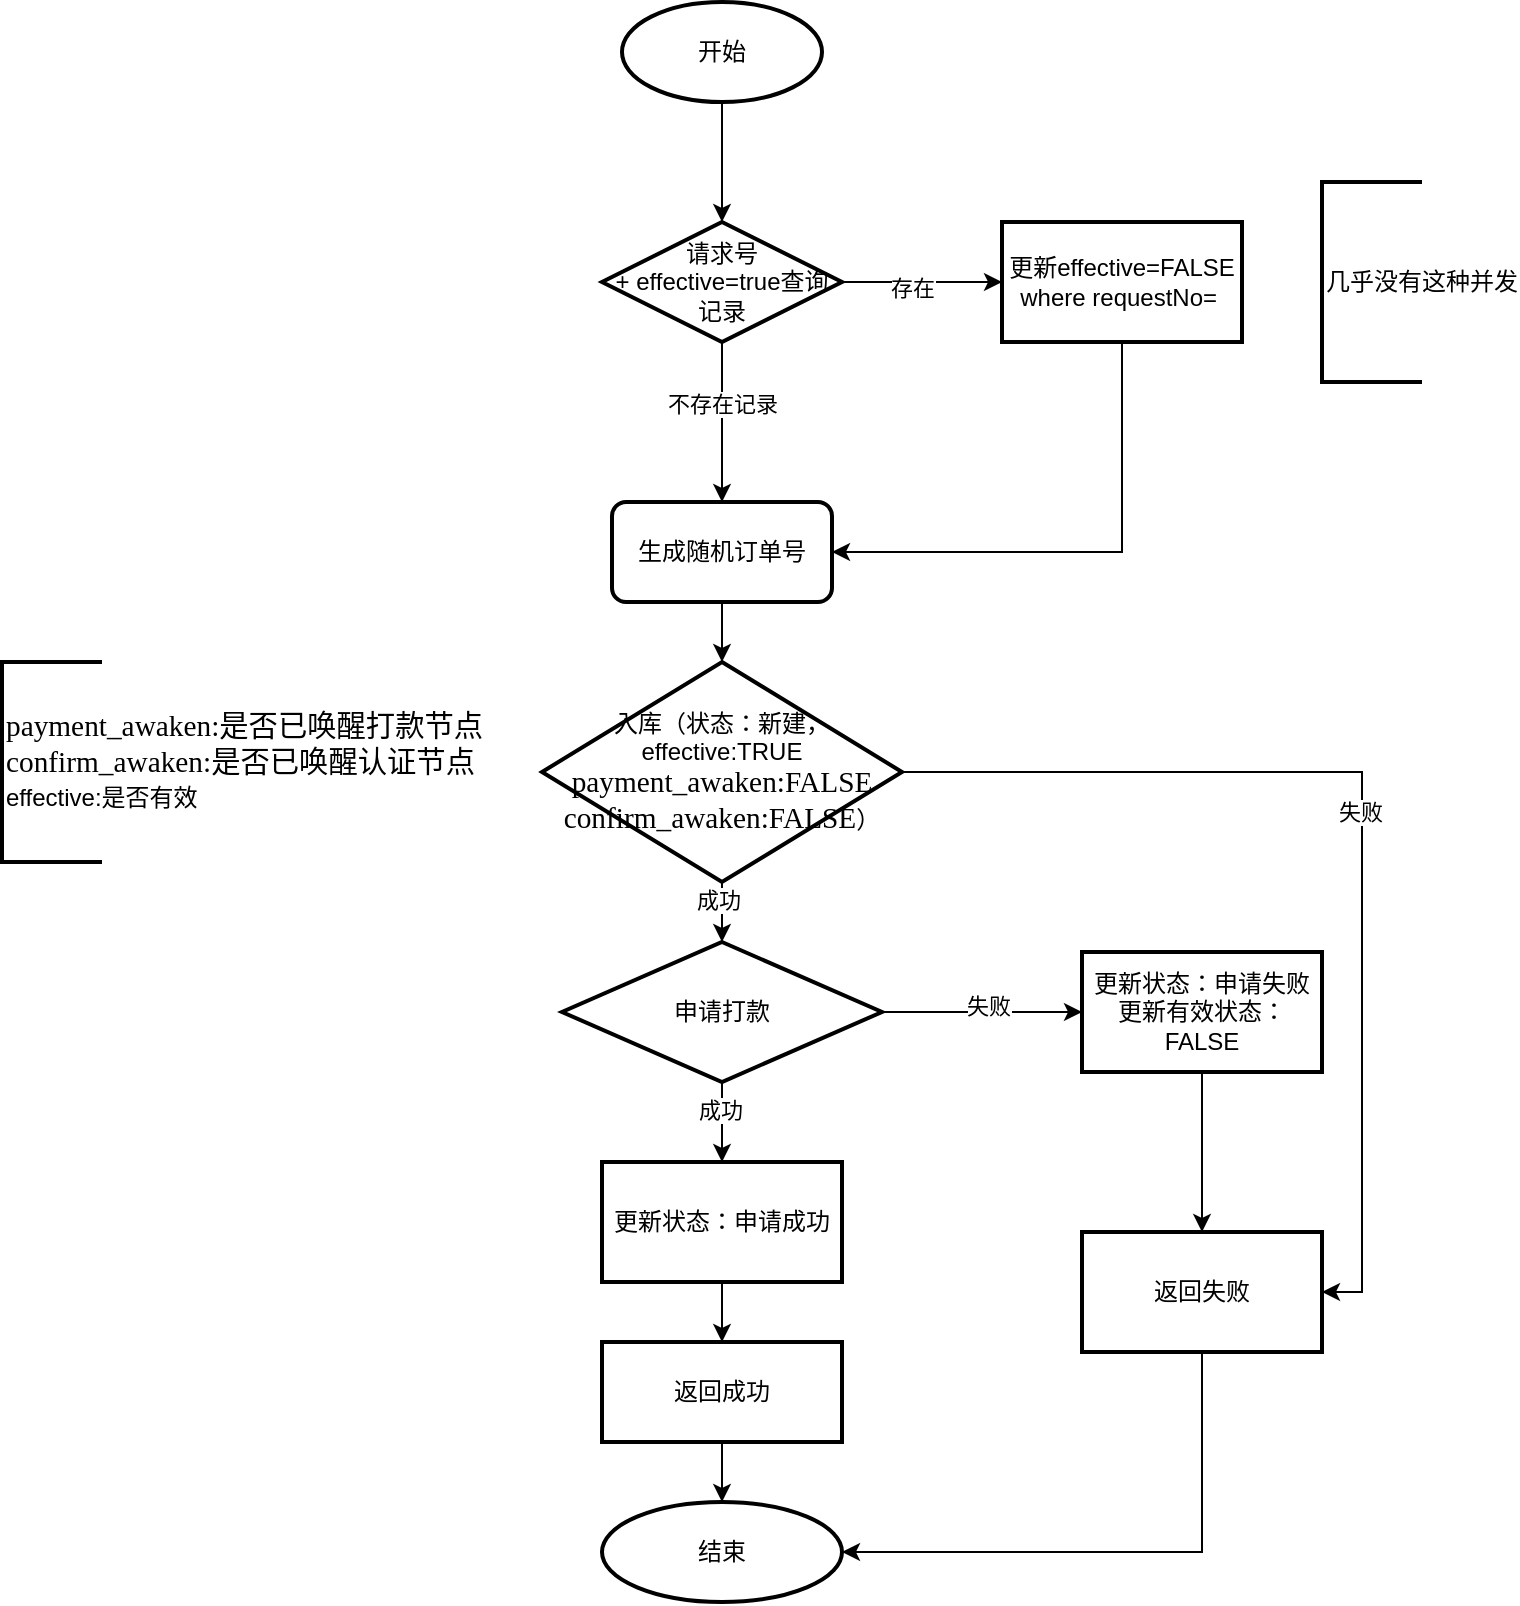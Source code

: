 <mxfile version="13.6.6" type="github" pages="5">
  <diagram id="KDY4kzIHtJrH7b0ejOO0" name="申请打款">
    <mxGraphModel dx="1729" dy="1636" grid="1" gridSize="10" guides="1" tooltips="1" connect="1" arrows="1" fold="1" page="1" pageScale="1" pageWidth="827" pageHeight="1169" math="0" shadow="0">
      <root>
        <mxCell id="0" />
        <mxCell id="1" parent="0" />
        <mxCell id="D6mROqvqhi3UpX3t7ngW-4" value="" style="edgeStyle=orthogonalEdgeStyle;rounded=0;orthogonalLoop=1;jettySize=auto;html=1;entryX=0.5;entryY=0;entryDx=0;entryDy=0;entryPerimeter=0;" edge="1" parent="1" source="JJtTJBrksW247Ro_cBG4-1" target="D6mROqvqhi3UpX3t7ngW-5">
          <mxGeometry relative="1" as="geometry">
            <mxPoint x="350" y="-90" as="targetPoint" />
          </mxGeometry>
        </mxCell>
        <mxCell id="JJtTJBrksW247Ro_cBG4-1" value="开始" style="strokeWidth=2;html=1;shape=mxgraph.flowchart.start_1;whiteSpace=wrap;" parent="1" vertex="1">
          <mxGeometry x="300" y="-170" width="100" height="50" as="geometry" />
        </mxCell>
        <mxCell id="Qgy92ZVdYqczKS_J3RGW-4" value="" style="edgeStyle=orthogonalEdgeStyle;rounded=0;orthogonalLoop=1;jettySize=auto;html=1;entryX=0.5;entryY=0;entryDx=0;entryDy=0;entryPerimeter=0;" edge="1" parent="1" source="Qgy92ZVdYqczKS_J3RGW-1" target="Qgy92ZVdYqczKS_J3RGW-5">
          <mxGeometry relative="1" as="geometry">
            <mxPoint x="350" y="200" as="targetPoint" />
          </mxGeometry>
        </mxCell>
        <mxCell id="Qgy92ZVdYqczKS_J3RGW-1" value="生成随机订单号" style="rounded=1;whiteSpace=wrap;html=1;absoluteArcSize=1;arcSize=14;strokeWidth=2;" vertex="1" parent="1">
          <mxGeometry x="295" y="80" width="110" height="50" as="geometry" />
        </mxCell>
        <mxCell id="Qgy92ZVdYqczKS_J3RGW-7" value="" style="edgeStyle=orthogonalEdgeStyle;rounded=0;orthogonalLoop=1;jettySize=auto;html=1;entryX=1;entryY=0.5;entryDx=0;entryDy=0;" edge="1" parent="1" source="Qgy92ZVdYqczKS_J3RGW-5" target="D6mROqvqhi3UpX3t7ngW-13">
          <mxGeometry relative="1" as="geometry">
            <mxPoint x="530" y="215" as="targetPoint" />
          </mxGeometry>
        </mxCell>
        <mxCell id="Qgy92ZVdYqczKS_J3RGW-8" value="失败" style="edgeLabel;html=1;align=center;verticalAlign=middle;resizable=0;points=[];" vertex="1" connectable="0" parent="Qgy92ZVdYqczKS_J3RGW-7">
          <mxGeometry x="-0.022" y="-1" relative="1" as="geometry">
            <mxPoint as="offset" />
          </mxGeometry>
        </mxCell>
        <mxCell id="Qgy92ZVdYqczKS_J3RGW-10" value="" style="edgeStyle=orthogonalEdgeStyle;rounded=0;orthogonalLoop=1;jettySize=auto;html=1;entryX=0.5;entryY=0;entryDx=0;entryDy=0;entryPerimeter=0;" edge="1" parent="1" source="Qgy92ZVdYqczKS_J3RGW-5" target="Qgy92ZVdYqczKS_J3RGW-12">
          <mxGeometry relative="1" as="geometry">
            <mxPoint x="350" y="300" as="targetPoint" />
          </mxGeometry>
        </mxCell>
        <mxCell id="Qgy92ZVdYqczKS_J3RGW-11" value="成功" style="edgeLabel;html=1;align=center;verticalAlign=middle;resizable=0;points=[];" vertex="1" connectable="0" parent="Qgy92ZVdYqczKS_J3RGW-10">
          <mxGeometry x="0.2" y="2" relative="1" as="geometry">
            <mxPoint x="-4" y="-1" as="offset" />
          </mxGeometry>
        </mxCell>
        <mxCell id="Qgy92ZVdYqczKS_J3RGW-5" value="&lt;span&gt;入库（状态：新建，effective:TRUE&lt;br&gt;&lt;/span&gt;&lt;span style=&quot;text-align: justify ; font-family: &amp;#34;songti sc regular&amp;#34; ; font-size: 11pt&quot;&gt;p&lt;/span&gt;&lt;span style=&quot;text-align: justify ; font-family: &amp;#34;songti sc regular&amp;#34; ; font-size: 11pt&quot;&gt;ayment&lt;/span&gt;&lt;span style=&quot;text-align: justify ; font-family: &amp;#34;songti sc regular&amp;#34; ; font-size: 11pt&quot;&gt;_&lt;/span&gt;&lt;span style=&quot;text-align: justify ; font-family: &amp;#34;songti sc regular&amp;#34; ; font-size: 11pt&quot;&gt;a&lt;/span&gt;&lt;span style=&quot;text-align: justify ; font-family: &amp;#34;songti sc regular&amp;#34; ; font-size: 11pt&quot;&gt;waken:FALSE&lt;br&gt;&lt;/span&gt;&lt;span style=&quot;text-align: justify ; font-family: &amp;#34;songti sc regular&amp;#34; ; font-size: 11pt&quot;&gt;confirm&lt;/span&gt;&lt;span style=&quot;text-align: justify ; font-family: &amp;#34;songti sc regular&amp;#34; ; font-size: 11pt&quot;&gt;_a&lt;/span&gt;&lt;span style=&quot;text-align: justify ; font-family: &amp;#34;songti sc regular&amp;#34; ; font-size: 11pt&quot;&gt;waken:FALSE&lt;/span&gt;&lt;span&gt;）&lt;/span&gt;" style="strokeWidth=2;html=1;shape=mxgraph.flowchart.decision;whiteSpace=wrap;" vertex="1" parent="1">
          <mxGeometry x="260" y="160" width="180" height="110" as="geometry" />
        </mxCell>
        <mxCell id="Qgy92ZVdYqczKS_J3RGW-14" value="" style="edgeStyle=orthogonalEdgeStyle;rounded=0;orthogonalLoop=1;jettySize=auto;html=1;" edge="1" parent="1" source="Qgy92ZVdYqczKS_J3RGW-12" target="Qgy92ZVdYqczKS_J3RGW-13">
          <mxGeometry relative="1" as="geometry" />
        </mxCell>
        <mxCell id="Qgy92ZVdYqczKS_J3RGW-15" value="成功" style="edgeLabel;html=1;align=center;verticalAlign=middle;resizable=0;points=[];" vertex="1" connectable="0" parent="Qgy92ZVdYqczKS_J3RGW-14">
          <mxGeometry x="-0.318" y="-1" relative="1" as="geometry">
            <mxPoint as="offset" />
          </mxGeometry>
        </mxCell>
        <mxCell id="Qgy92ZVdYqczKS_J3RGW-17" value="" style="edgeStyle=orthogonalEdgeStyle;rounded=0;orthogonalLoop=1;jettySize=auto;html=1;" edge="1" parent="1" source="Qgy92ZVdYqczKS_J3RGW-12" target="Qgy92ZVdYqczKS_J3RGW-16">
          <mxGeometry relative="1" as="geometry" />
        </mxCell>
        <mxCell id="Qgy92ZVdYqczKS_J3RGW-18" value="失败" style="edgeLabel;html=1;align=center;verticalAlign=middle;resizable=0;points=[];" vertex="1" connectable="0" parent="Qgy92ZVdYqczKS_J3RGW-17">
          <mxGeometry x="0.06" y="3" relative="1" as="geometry">
            <mxPoint as="offset" />
          </mxGeometry>
        </mxCell>
        <mxCell id="Qgy92ZVdYqczKS_J3RGW-12" value="&lt;span&gt;申请打款&lt;/span&gt;" style="strokeWidth=2;html=1;shape=mxgraph.flowchart.decision;whiteSpace=wrap;" vertex="1" parent="1">
          <mxGeometry x="270" y="300" width="160" height="70" as="geometry" />
        </mxCell>
        <mxCell id="Qgy92ZVdYqczKS_J3RGW-20" value="" style="edgeStyle=orthogonalEdgeStyle;rounded=0;orthogonalLoop=1;jettySize=auto;html=1;" edge="1" parent="1" source="Qgy92ZVdYqczKS_J3RGW-13" target="Qgy92ZVdYqczKS_J3RGW-19">
          <mxGeometry relative="1" as="geometry" />
        </mxCell>
        <mxCell id="Qgy92ZVdYqczKS_J3RGW-13" value="更新状态：申请成功" style="whiteSpace=wrap;html=1;strokeWidth=2;" vertex="1" parent="1">
          <mxGeometry x="290" y="410" width="120" height="60" as="geometry" />
        </mxCell>
        <mxCell id="D6mROqvqhi3UpX3t7ngW-14" value="" style="edgeStyle=orthogonalEdgeStyle;rounded=0;orthogonalLoop=1;jettySize=auto;html=1;" edge="1" parent="1" source="Qgy92ZVdYqczKS_J3RGW-16" target="D6mROqvqhi3UpX3t7ngW-13">
          <mxGeometry relative="1" as="geometry" />
        </mxCell>
        <mxCell id="Qgy92ZVdYqczKS_J3RGW-16" value="更新状态：申请失败&lt;br&gt;更新有效状态：FALSE" style="whiteSpace=wrap;html=1;strokeWidth=2;" vertex="1" parent="1">
          <mxGeometry x="530" y="305" width="120" height="60" as="geometry" />
        </mxCell>
        <mxCell id="Qgy92ZVdYqczKS_J3RGW-22" value="" style="edgeStyle=orthogonalEdgeStyle;rounded=0;orthogonalLoop=1;jettySize=auto;html=1;" edge="1" parent="1" source="Qgy92ZVdYqczKS_J3RGW-19" target="Qgy92ZVdYqczKS_J3RGW-21">
          <mxGeometry relative="1" as="geometry" />
        </mxCell>
        <mxCell id="Qgy92ZVdYqczKS_J3RGW-19" value="返回成功" style="whiteSpace=wrap;html=1;strokeWidth=2;" vertex="1" parent="1">
          <mxGeometry x="290" y="500" width="120" height="50" as="geometry" />
        </mxCell>
        <mxCell id="Qgy92ZVdYqczKS_J3RGW-21" value="结束" style="ellipse;whiteSpace=wrap;html=1;strokeWidth=2;" vertex="1" parent="1">
          <mxGeometry x="290" y="580" width="120" height="50" as="geometry" />
        </mxCell>
        <mxCell id="D6mROqvqhi3UpX3t7ngW-1" value="&lt;p class=&quot;MsoNormal&quot; style=&quot;margin: 0pt 0pt 0.0pt ; text-align: justify ; font-family: &amp;#34;times new roman&amp;#34; ; font-size: 10.5pt&quot;&gt;&lt;span style=&quot;font-family: &amp;#34;songti sc regular&amp;#34; ; font-size: 11pt&quot;&gt;p&lt;/span&gt;&lt;span style=&quot;font-family: &amp;#34;songti sc regular&amp;#34; ; font-size: 11pt&quot;&gt;ayment&lt;/span&gt;&lt;span style=&quot;font-family: &amp;#34;songti sc regular&amp;#34; ; font-size: 11pt&quot;&gt;_&lt;/span&gt;&lt;span style=&quot;font-family: &amp;#34;songti sc regular&amp;#34; ; font-size: 11pt&quot;&gt;a&lt;/span&gt;&lt;span style=&quot;font-family: &amp;#34;songti sc regular&amp;#34; ; font-size: 11pt&quot;&gt;waken&lt;/span&gt;&lt;span style=&quot;font-family: &amp;#34;songti sc regular&amp;#34; ; font-size: 11pt&quot;&gt;:是否已唤醒打款节点&lt;/span&gt;&lt;/p&gt;&lt;p class=&quot;MsoNormal&quot; style=&quot;margin: 0pt 0pt 0.0pt ; text-align: justify ; font-family: &amp;#34;times new roman&amp;#34; ; font-size: 10.5pt&quot;&gt;&lt;span style=&quot;font-family: &amp;#34;songti sc regular&amp;#34; ; font-size: 11pt&quot;&gt;confirm&lt;/span&gt;&lt;span style=&quot;font-family: &amp;#34;songti sc regular&amp;#34; ; font-size: 11pt&quot;&gt;_a&lt;/span&gt;&lt;span style=&quot;font-family: &amp;#34;songti sc regular&amp;#34; ; font-size: 11pt&quot;&gt;waken:是否已唤醒认证节点&lt;/span&gt;&lt;/p&gt;&lt;p class=&quot;MsoNormal&quot; style=&quot;margin: 0pt 0pt 0.0pt ; text-align: justify ; font-family: &amp;#34;times new roman&amp;#34; ; font-size: 10.5pt&quot;&gt;&lt;span style=&quot;font-family: &amp;#34;helvetica&amp;#34; ; font-size: 12px ; text-align: center&quot;&gt;effective:是否有效&lt;/span&gt;&lt;span style=&quot;font-family: &amp;#34;songti sc regular&amp;#34; ; font-size: 11pt&quot;&gt;&lt;br&gt;&lt;/span&gt;&lt;/p&gt;" style="strokeWidth=2;html=1;shape=mxgraph.flowchart.annotation_1;align=left;pointerEvents=1;" vertex="1" parent="1">
          <mxGeometry x="-10" y="160" width="50" height="100" as="geometry" />
        </mxCell>
        <mxCell id="D6mROqvqhi3UpX3t7ngW-7" value="" style="edgeStyle=orthogonalEdgeStyle;rounded=0;orthogonalLoop=1;jettySize=auto;html=1;" edge="1" parent="1" source="D6mROqvqhi3UpX3t7ngW-5" target="D6mROqvqhi3UpX3t7ngW-6">
          <mxGeometry relative="1" as="geometry" />
        </mxCell>
        <mxCell id="D6mROqvqhi3UpX3t7ngW-8" value="存在" style="edgeLabel;html=1;align=center;verticalAlign=middle;resizable=0;points=[];" vertex="1" connectable="0" parent="D6mROqvqhi3UpX3t7ngW-7">
          <mxGeometry x="-0.125" y="-3" relative="1" as="geometry">
            <mxPoint as="offset" />
          </mxGeometry>
        </mxCell>
        <mxCell id="D6mROqvqhi3UpX3t7ngW-9" style="edgeStyle=orthogonalEdgeStyle;rounded=0;orthogonalLoop=1;jettySize=auto;html=1;exitX=0.5;exitY=1;exitDx=0;exitDy=0;exitPerimeter=0;entryX=0.5;entryY=0;entryDx=0;entryDy=0;" edge="1" parent="1" source="D6mROqvqhi3UpX3t7ngW-5" target="Qgy92ZVdYqczKS_J3RGW-1">
          <mxGeometry relative="1" as="geometry" />
        </mxCell>
        <mxCell id="D6mROqvqhi3UpX3t7ngW-11" value="不存在记录" style="edgeLabel;html=1;align=center;verticalAlign=middle;resizable=0;points=[];" vertex="1" connectable="0" parent="D6mROqvqhi3UpX3t7ngW-9">
          <mxGeometry x="-0.225" relative="1" as="geometry">
            <mxPoint as="offset" />
          </mxGeometry>
        </mxCell>
        <mxCell id="D6mROqvqhi3UpX3t7ngW-5" value="&lt;span&gt;请求号+&lt;/span&gt;&lt;span style=&quot;font-family: &amp;#34;helvetica&amp;#34;&quot;&gt;&amp;nbsp;effective=true查询记录&lt;/span&gt;" style="strokeWidth=2;html=1;shape=mxgraph.flowchart.decision;whiteSpace=wrap;" vertex="1" parent="1">
          <mxGeometry x="290" y="-60" width="120" height="60" as="geometry" />
        </mxCell>
        <mxCell id="D6mROqvqhi3UpX3t7ngW-10" style="edgeStyle=orthogonalEdgeStyle;rounded=0;orthogonalLoop=1;jettySize=auto;html=1;exitX=0.5;exitY=1;exitDx=0;exitDy=0;entryX=1;entryY=0.5;entryDx=0;entryDy=0;" edge="1" parent="1" source="D6mROqvqhi3UpX3t7ngW-6" target="Qgy92ZVdYqczKS_J3RGW-1">
          <mxGeometry relative="1" as="geometry" />
        </mxCell>
        <mxCell id="D6mROqvqhi3UpX3t7ngW-6" value="更新effective=FALSE where requestNo=&amp;nbsp;" style="whiteSpace=wrap;html=1;strokeWidth=2;" vertex="1" parent="1">
          <mxGeometry x="490" y="-60" width="120" height="60" as="geometry" />
        </mxCell>
        <mxCell id="D6mROqvqhi3UpX3t7ngW-12" value="几乎没有这种并发" style="strokeWidth=2;html=1;shape=mxgraph.flowchart.annotation_1;align=left;pointerEvents=1;" vertex="1" parent="1">
          <mxGeometry x="650" y="-80" width="50" height="100" as="geometry" />
        </mxCell>
        <mxCell id="D6mROqvqhi3UpX3t7ngW-15" style="edgeStyle=orthogonalEdgeStyle;rounded=0;orthogonalLoop=1;jettySize=auto;html=1;exitX=0.5;exitY=1;exitDx=0;exitDy=0;entryX=1;entryY=0.5;entryDx=0;entryDy=0;" edge="1" parent="1" source="D6mROqvqhi3UpX3t7ngW-13" target="Qgy92ZVdYqczKS_J3RGW-21">
          <mxGeometry relative="1" as="geometry" />
        </mxCell>
        <mxCell id="D6mROqvqhi3UpX3t7ngW-13" value="返回失败" style="whiteSpace=wrap;html=1;strokeWidth=2;" vertex="1" parent="1">
          <mxGeometry x="530" y="445" width="120" height="60" as="geometry" />
        </mxCell>
      </root>
    </mxGraphModel>
  </diagram>
  <diagram id="jg8EouNG8F3mOdVOiXom" name="接受打款通知">
    <mxGraphModel dx="902" dy="467" grid="1" gridSize="10" guides="1" tooltips="1" connect="1" arrows="1" fold="1" page="1" pageScale="1" pageWidth="827" pageHeight="1169" math="0" shadow="0">
      <root>
        <mxCell id="obKQaAUP0Lh4u4tNg_yj-0" />
        <mxCell id="obKQaAUP0Lh4u4tNg_yj-1" parent="obKQaAUP0Lh4u4tNg_yj-0" />
        <mxCell id="obKQaAUP0Lh4u4tNg_yj-7" value="" style="edgeStyle=orthogonalEdgeStyle;rounded=0;orthogonalLoop=1;jettySize=auto;html=1;" edge="1" parent="obKQaAUP0Lh4u4tNg_yj-1" source="obKQaAUP0Lh4u4tNg_yj-2" target="obKQaAUP0Lh4u4tNg_yj-6">
          <mxGeometry relative="1" as="geometry" />
        </mxCell>
        <mxCell id="obKQaAUP0Lh4u4tNg_yj-2" value="开始" style="strokeWidth=2;html=1;shape=mxgraph.flowchart.start_1;whiteSpace=wrap;" vertex="1" parent="obKQaAUP0Lh4u4tNg_yj-1">
          <mxGeometry x="250" y="40" width="100" height="60" as="geometry" />
        </mxCell>
        <mxCell id="obKQaAUP0Lh4u4tNg_yj-9" value="" style="edgeStyle=orthogonalEdgeStyle;rounded=0;orthogonalLoop=1;jettySize=auto;html=1;" edge="1" parent="obKQaAUP0Lh4u4tNg_yj-1" source="obKQaAUP0Lh4u4tNg_yj-6" target="obKQaAUP0Lh4u4tNg_yj-8">
          <mxGeometry relative="1" as="geometry" />
        </mxCell>
        <mxCell id="obKQaAUP0Lh4u4tNg_yj-6" value="&lt;span&gt;根据订单号查出唯一认证记录&lt;/span&gt;" style="whiteSpace=wrap;html=1;strokeWidth=2;" vertex="1" parent="obKQaAUP0Lh4u4tNg_yj-1">
          <mxGeometry x="240" y="130" width="120" height="60" as="geometry" />
        </mxCell>
        <mxCell id="obKQaAUP0Lh4u4tNg_yj-24" value="" style="edgeStyle=orthogonalEdgeStyle;rounded=0;orthogonalLoop=1;jettySize=auto;html=1;entryX=0.5;entryY=0;entryDx=0;entryDy=0;entryPerimeter=0;" edge="1" parent="obKQaAUP0Lh4u4tNg_yj-1" source="obKQaAUP0Lh4u4tNg_yj-8" target="obKQaAUP0Lh4u4tNg_yj-25">
          <mxGeometry relative="1" as="geometry">
            <mxPoint x="300" y="310" as="targetPoint" />
          </mxGeometry>
        </mxCell>
        <mxCell id="obKQaAUP0Lh4u4tNg_yj-32" value="是" style="edgeLabel;html=1;align=center;verticalAlign=middle;resizable=0;points=[];" vertex="1" connectable="0" parent="obKQaAUP0Lh4u4tNg_yj-24">
          <mxGeometry x="-0.16" y="-2" relative="1" as="geometry">
            <mxPoint as="offset" />
          </mxGeometry>
        </mxCell>
        <mxCell id="obKQaAUP0Lh4u4tNg_yj-44" style="edgeStyle=orthogonalEdgeStyle;rounded=0;orthogonalLoop=1;jettySize=auto;html=1;exitX=0;exitY=0.5;exitDx=0;exitDy=0;entryX=0;entryY=0.5;entryDx=0;entryDy=0;" edge="1" parent="obKQaAUP0Lh4u4tNg_yj-1" source="obKQaAUP0Lh4u4tNg_yj-8" target="obKQaAUP0Lh4u4tNg_yj-40">
          <mxGeometry relative="1" as="geometry">
            <Array as="points">
              <mxPoint x="150" y="245" />
              <mxPoint x="150" y="715" />
            </Array>
          </mxGeometry>
        </mxCell>
        <mxCell id="obKQaAUP0Lh4u4tNg_yj-45" value="否" style="edgeLabel;html=1;align=center;verticalAlign=middle;resizable=0;points=[];" vertex="1" connectable="0" parent="obKQaAUP0Lh4u4tNg_yj-44">
          <mxGeometry x="-0.274" y="-1" relative="1" as="geometry">
            <mxPoint as="offset" />
          </mxGeometry>
        </mxCell>
        <mxCell id="obKQaAUP0Lh4u4tNg_yj-8" value="判断记录状态是否为申请成功" style="rhombus;whiteSpace=wrap;html=1;strokeWidth=2;" vertex="1" parent="obKQaAUP0Lh4u4tNg_yj-1">
          <mxGeometry x="240" y="210" width="120" height="70" as="geometry" />
        </mxCell>
        <mxCell id="obKQaAUP0Lh4u4tNg_yj-16" value="" style="edgeStyle=orthogonalEdgeStyle;rounded=0;orthogonalLoop=1;jettySize=auto;html=1;" edge="1" parent="obKQaAUP0Lh4u4tNg_yj-1" source="obKQaAUP0Lh4u4tNg_yj-13" target="obKQaAUP0Lh4u4tNg_yj-15">
          <mxGeometry relative="1" as="geometry" />
        </mxCell>
        <mxCell id="obKQaAUP0Lh4u4tNg_yj-21" value="是" style="edgeLabel;html=1;align=center;verticalAlign=middle;resizable=0;points=[];" vertex="1" connectable="0" parent="obKQaAUP0Lh4u4tNg_yj-16">
          <mxGeometry x="-0.24" y="-2" relative="1" as="geometry">
            <mxPoint as="offset" />
          </mxGeometry>
        </mxCell>
        <mxCell id="obKQaAUP0Lh4u4tNg_yj-18" value="" style="edgeStyle=orthogonalEdgeStyle;rounded=0;orthogonalLoop=1;jettySize=auto;html=1;entryX=1;entryY=0.5;entryDx=0;entryDy=0;" edge="1" parent="obKQaAUP0Lh4u4tNg_yj-1" source="obKQaAUP0Lh4u4tNg_yj-13" target="obKQaAUP0Lh4u4tNg_yj-40">
          <mxGeometry relative="1" as="geometry">
            <mxPoint x="440" y="490" as="targetPoint" />
            <Array as="points">
              <mxPoint x="420" y="490" />
              <mxPoint x="420" y="715" />
            </Array>
          </mxGeometry>
        </mxCell>
        <mxCell id="obKQaAUP0Lh4u4tNg_yj-19" value="否" style="edgeLabel;html=1;align=center;verticalAlign=middle;resizable=0;points=[];" vertex="1" connectable="0" parent="obKQaAUP0Lh4u4tNg_yj-18">
          <mxGeometry x="-0.227" y="3" relative="1" as="geometry">
            <mxPoint as="offset" />
          </mxGeometry>
        </mxCell>
        <mxCell id="obKQaAUP0Lh4u4tNg_yj-13" value="&lt;span&gt;更新状态=打款成功&lt;br&gt;更新“&lt;/span&gt;&lt;span style=&quot;text-align: justify ; font-family: &amp;#34;songti sc regular&amp;#34; ; font-size: 11pt&quot;&gt;p&lt;/span&gt;&lt;span style=&quot;text-align: justify ; font-family: &amp;#34;songti sc regular&amp;#34; ; font-size: 11pt&quot;&gt;ayment&lt;/span&gt;&lt;span style=&quot;text-align: justify ; font-family: &amp;#34;songti sc regular&amp;#34; ; font-size: 11pt&quot;&gt;_&lt;/span&gt;&lt;span style=&quot;text-align: justify ; font-family: &amp;#34;songti sc regular&amp;#34; ; font-size: 11pt&quot;&gt;a&lt;/span&gt;&lt;span style=&quot;text-align: justify ; font-family: &amp;#34;songti sc regular&amp;#34; ; font-size: 11pt&quot;&gt;waken&lt;/span&gt;&lt;span&gt;=TRUE where&amp;nbsp;&lt;/span&gt;&lt;span style=&quot;text-align: justify ; font-family: &amp;#34;songti sc regular&amp;#34; ; font-size: 11pt&quot;&gt;p&lt;/span&gt;&lt;span style=&quot;text-align: justify ; font-family: &amp;#34;songti sc regular&amp;#34; ; font-size: 11pt&quot;&gt;ayment&lt;/span&gt;&lt;span style=&quot;text-align: justify ; font-family: &amp;#34;songti sc regular&amp;#34; ; font-size: 11pt&quot;&gt;_&lt;/span&gt;&lt;span style=&quot;text-align: justify ; font-family: &amp;#34;songti sc regular&amp;#34; ; font-size: 11pt&quot;&gt;a&lt;/span&gt;&lt;span style=&quot;text-align: justify ; font-family: &amp;#34;songti sc regular&amp;#34; ; font-size: 11pt&quot;&gt;waken&lt;/span&gt;&lt;span style=&quot;text-align: justify ; font-family: &amp;#34;songti sc regular&amp;#34; ; font-size: 11pt&quot;&gt;=FALSE&lt;/span&gt;&lt;span&gt;&quot; 返回更新记录是否为1&lt;/span&gt;" style="strokeWidth=2;html=1;shape=mxgraph.flowchart.decision;whiteSpace=wrap;" vertex="1" parent="obKQaAUP0Lh4u4tNg_yj-1">
          <mxGeometry x="207.5" y="440" width="185" height="100" as="geometry" />
        </mxCell>
        <mxCell id="obKQaAUP0Lh4u4tNg_yj-14" value="&lt;p class=&quot;MsoNormal&quot; style=&quot;margin: 0pt 0pt 0.0pt ; text-align: justify ; font-family: &amp;#34;times new roman&amp;#34; ; font-size: 10.5pt&quot;&gt;&lt;span style=&quot;font-family: &amp;#34;songti sc regular&amp;#34; ; font-size: 11pt&quot;&gt;p&lt;/span&gt;&lt;span style=&quot;font-family: &amp;#34;songti sc regular&amp;#34; ; font-size: 11pt&quot;&gt;ayment&lt;/span&gt;&lt;span style=&quot;font-family: &amp;#34;songti sc regular&amp;#34; ; font-size: 11pt&quot;&gt;_&lt;/span&gt;&lt;span style=&quot;font-family: &amp;#34;songti sc regular&amp;#34; ; font-size: 11pt&quot;&gt;a&lt;/span&gt;&lt;span style=&quot;font-family: &amp;#34;songti sc regular&amp;#34; ; font-size: 11pt&quot;&gt;waken&lt;/span&gt;&lt;span style=&quot;font-family: &amp;#34;songti sc regular&amp;#34; ; font-size: 11pt&quot;&gt;:是否已唤醒工单&lt;/span&gt;&lt;/p&gt;&lt;p class=&quot;MsoNormal&quot; style=&quot;margin: 0pt 0pt 0.0pt ; text-align: justify ; font-family: &amp;#34;times new roman&amp;#34; ; font-size: 10.5pt&quot;&gt;&lt;span style=&quot;font-family: &amp;#34;helvetica&amp;#34; ; font-size: 12px ; text-align: center&quot;&gt;effective:是否有效&lt;/span&gt;&lt;span style=&quot;font-family: &amp;#34;songti sc regular&amp;#34; ; font-size: 11pt&quot;&gt;&lt;br&gt;&lt;/span&gt;&lt;/p&gt;" style="strokeWidth=2;html=1;shape=mxgraph.flowchart.annotation_1;align=left;pointerEvents=1;" vertex="1" parent="obKQaAUP0Lh4u4tNg_yj-1">
          <mxGeometry x="700" y="310" width="50" height="100" as="geometry" />
        </mxCell>
        <mxCell id="obKQaAUP0Lh4u4tNg_yj-41" value="" style="edgeStyle=orthogonalEdgeStyle;rounded=0;orthogonalLoop=1;jettySize=auto;html=1;" edge="1" parent="obKQaAUP0Lh4u4tNg_yj-1" source="obKQaAUP0Lh4u4tNg_yj-15" target="obKQaAUP0Lh4u4tNg_yj-40">
          <mxGeometry relative="1" as="geometry" />
        </mxCell>
        <mxCell id="obKQaAUP0Lh4u4tNg_yj-15" value="唤醒工单" style="whiteSpace=wrap;html=1;strokeWidth=2;" vertex="1" parent="obKQaAUP0Lh4u4tNg_yj-1">
          <mxGeometry x="230" y="580" width="140" height="60" as="geometry" />
        </mxCell>
        <mxCell id="obKQaAUP0Lh4u4tNg_yj-27" value="" style="edgeStyle=orthogonalEdgeStyle;rounded=0;orthogonalLoop=1;jettySize=auto;html=1;" edge="1" parent="obKQaAUP0Lh4u4tNg_yj-1" source="obKQaAUP0Lh4u4tNg_yj-25" target="obKQaAUP0Lh4u4tNg_yj-33">
          <mxGeometry relative="1" as="geometry">
            <mxPoint x="430" y="360" as="targetPoint" />
          </mxGeometry>
        </mxCell>
        <mxCell id="obKQaAUP0Lh4u4tNg_yj-28" value="否" style="edgeLabel;html=1;align=center;verticalAlign=middle;resizable=0;points=[];" vertex="1" connectable="0" parent="obKQaAUP0Lh4u4tNg_yj-27">
          <mxGeometry x="-0.15" y="1" relative="1" as="geometry">
            <mxPoint as="offset" />
          </mxGeometry>
        </mxCell>
        <mxCell id="obKQaAUP0Lh4u4tNg_yj-29" style="edgeStyle=orthogonalEdgeStyle;rounded=0;orthogonalLoop=1;jettySize=auto;html=1;exitX=0.5;exitY=1;exitDx=0;exitDy=0;exitPerimeter=0;" edge="1" parent="obKQaAUP0Lh4u4tNg_yj-1" source="obKQaAUP0Lh4u4tNg_yj-25" target="obKQaAUP0Lh4u4tNg_yj-13">
          <mxGeometry relative="1" as="geometry" />
        </mxCell>
        <mxCell id="obKQaAUP0Lh4u4tNg_yj-37" value="是" style="edgeLabel;html=1;align=center;verticalAlign=middle;resizable=0;points=[];" vertex="1" connectable="0" parent="obKQaAUP0Lh4u4tNg_yj-29">
          <mxGeometry x="-0.08" relative="1" as="geometry">
            <mxPoint as="offset" />
          </mxGeometry>
        </mxCell>
        <mxCell id="obKQaAUP0Lh4u4tNg_yj-25" value="通知是否打款成功" style="strokeWidth=2;html=1;shape=mxgraph.flowchart.decision;whiteSpace=wrap;" vertex="1" parent="obKQaAUP0Lh4u4tNg_yj-1">
          <mxGeometry x="240" y="330" width="120" height="60" as="geometry" />
        </mxCell>
        <mxCell id="obKQaAUP0Lh4u4tNg_yj-38" style="edgeStyle=orthogonalEdgeStyle;rounded=0;orthogonalLoop=1;jettySize=auto;html=1;exitX=0.5;exitY=1;exitDx=0;exitDy=0;exitPerimeter=0;entryX=1;entryY=0.5;entryDx=0;entryDy=0;" edge="1" parent="obKQaAUP0Lh4u4tNg_yj-1" source="obKQaAUP0Lh4u4tNg_yj-33" target="obKQaAUP0Lh4u4tNg_yj-15">
          <mxGeometry relative="1" as="geometry" />
        </mxCell>
        <mxCell id="obKQaAUP0Lh4u4tNg_yj-39" value="是" style="edgeLabel;html=1;align=center;verticalAlign=middle;resizable=0;points=[];" vertex="1" connectable="0" parent="obKQaAUP0Lh4u4tNg_yj-38">
          <mxGeometry x="-0.408" y="-1" relative="1" as="geometry">
            <mxPoint as="offset" />
          </mxGeometry>
        </mxCell>
        <mxCell id="obKQaAUP0Lh4u4tNg_yj-42" style="edgeStyle=orthogonalEdgeStyle;rounded=0;orthogonalLoop=1;jettySize=auto;html=1;exitX=1;exitY=0.5;exitDx=0;exitDy=0;exitPerimeter=0;entryX=1;entryY=0.5;entryDx=0;entryDy=0;" edge="1" parent="obKQaAUP0Lh4u4tNg_yj-1" source="obKQaAUP0Lh4u4tNg_yj-33" target="obKQaAUP0Lh4u4tNg_yj-40">
          <mxGeometry relative="1" as="geometry" />
        </mxCell>
        <mxCell id="obKQaAUP0Lh4u4tNg_yj-43" value="否" style="edgeLabel;html=1;align=center;verticalAlign=middle;resizable=0;points=[];" vertex="1" connectable="0" parent="obKQaAUP0Lh4u4tNg_yj-42">
          <mxGeometry x="-0.413" y="1" relative="1" as="geometry">
            <mxPoint as="offset" />
          </mxGeometry>
        </mxCell>
        <mxCell id="obKQaAUP0Lh4u4tNg_yj-33" value="&lt;span&gt;更新状态=打款失败&lt;br&gt;&lt;/span&gt;更新effective=FALSE&lt;span&gt;&lt;br&gt;更新“&lt;/span&gt;&lt;span style=&quot;text-align: justify ; font-family: &amp;#34;songti sc regular&amp;#34; ; font-size: 11pt&quot;&gt;p&lt;/span&gt;&lt;span style=&quot;text-align: justify ; font-family: &amp;#34;songti sc regular&amp;#34; ; font-size: 11pt&quot;&gt;ayment&lt;/span&gt;&lt;span style=&quot;text-align: justify ; font-family: &amp;#34;songti sc regular&amp;#34; ; font-size: 11pt&quot;&gt;_&lt;/span&gt;&lt;span style=&quot;text-align: justify ; font-family: &amp;#34;songti sc regular&amp;#34; ; font-size: 11pt&quot;&gt;a&lt;/span&gt;&lt;span style=&quot;text-align: justify ; font-family: &amp;#34;songti sc regular&amp;#34; ; font-size: 11pt&quot;&gt;waken&lt;/span&gt;&lt;span&gt;=TRUE where&amp;nbsp;&lt;/span&gt;&lt;span style=&quot;text-align: justify ; font-family: &amp;#34;songti sc regular&amp;#34; ; font-size: 11pt&quot;&gt;p&lt;/span&gt;&lt;span style=&quot;text-align: justify ; font-family: &amp;#34;songti sc regular&amp;#34; ; font-size: 11pt&quot;&gt;ayment&lt;/span&gt;&lt;span style=&quot;text-align: justify ; font-family: &amp;#34;songti sc regular&amp;#34; ; font-size: 11pt&quot;&gt;_&lt;/span&gt;&lt;span style=&quot;text-align: justify ; font-family: &amp;#34;songti sc regular&amp;#34; ; font-size: 11pt&quot;&gt;a&lt;/span&gt;&lt;span style=&quot;text-align: justify ; font-family: &amp;#34;songti sc regular&amp;#34; ; font-size: 11pt&quot;&gt;waken&lt;/span&gt;&lt;span style=&quot;text-align: justify ; font-family: &amp;#34;songti sc regular&amp;#34; ; font-size: 11pt&quot;&gt;=FALSE&lt;/span&gt;&lt;span&gt;&quot; 返回更新记录是否为1&lt;/span&gt;" style="strokeWidth=2;html=1;shape=mxgraph.flowchart.decision;whiteSpace=wrap;" vertex="1" parent="obKQaAUP0Lh4u4tNg_yj-1">
          <mxGeometry x="460" y="300" width="190" height="120" as="geometry" />
        </mxCell>
        <mxCell id="obKQaAUP0Lh4u4tNg_yj-40" value="结束" style="ellipse;whiteSpace=wrap;html=1;strokeWidth=2;" vertex="1" parent="obKQaAUP0Lh4u4tNg_yj-1">
          <mxGeometry x="240" y="690" width="120" height="50" as="geometry" />
        </mxCell>
      </root>
    </mxGraphModel>
  </diagram>
  <diagram id="OkJrhZTDuO7llzec4QMu" name="查询打款状态">
    <mxGraphModel dx="902" dy="467" grid="1" gridSize="10" guides="1" tooltips="1" connect="1" arrows="1" fold="1" page="1" pageScale="1" pageWidth="827" pageHeight="1169" math="0" shadow="0">
      <root>
        <mxCell id="YS6CBUtoc0XRQrhjpj1i-0" />
        <mxCell id="YS6CBUtoc0XRQrhjpj1i-1" parent="YS6CBUtoc0XRQrhjpj1i-0" />
        <mxCell id="YS6CBUtoc0XRQrhjpj1i-4" value="" style="edgeStyle=orthogonalEdgeStyle;rounded=0;orthogonalLoop=1;jettySize=auto;html=1;entryX=0.5;entryY=0;entryDx=0;entryDy=0;entryPerimeter=0;" edge="1" parent="YS6CBUtoc0XRQrhjpj1i-1" source="YS6CBUtoc0XRQrhjpj1i-2" target="YS6CBUtoc0XRQrhjpj1i-7">
          <mxGeometry relative="1" as="geometry">
            <mxPoint x="320" y="140" as="targetPoint" />
          </mxGeometry>
        </mxCell>
        <mxCell id="YS6CBUtoc0XRQrhjpj1i-2" value="开始" style="strokeWidth=2;html=1;shape=mxgraph.flowchart.start_1;whiteSpace=wrap;" vertex="1" parent="YS6CBUtoc0XRQrhjpj1i-1">
          <mxGeometry x="270" y="70" width="100" height="40" as="geometry" />
        </mxCell>
        <mxCell id="YS6CBUtoc0XRQrhjpj1i-12" value="" style="edgeStyle=orthogonalEdgeStyle;rounded=0;orthogonalLoop=1;jettySize=auto;html=1;entryX=0.5;entryY=0;entryDx=0;entryDy=0;entryPerimeter=0;" edge="1" parent="YS6CBUtoc0XRQrhjpj1i-1" source="YS6CBUtoc0XRQrhjpj1i-7" target="YS6CBUtoc0XRQrhjpj1i-14">
          <mxGeometry relative="1" as="geometry">
            <mxPoint x="320" y="250" as="targetPoint" />
          </mxGeometry>
        </mxCell>
        <mxCell id="YS6CBUtoc0XRQrhjpj1i-13" value="存在" style="edgeLabel;html=1;align=center;verticalAlign=middle;resizable=0;points=[];" vertex="1" connectable="0" parent="YS6CBUtoc0XRQrhjpj1i-12">
          <mxGeometry x="-0.294" y="2" relative="1" as="geometry">
            <mxPoint as="offset" />
          </mxGeometry>
        </mxCell>
        <mxCell id="UaNTtFUpDLp3dyvDSOMW-10" style="edgeStyle=orthogonalEdgeStyle;rounded=0;orthogonalLoop=1;jettySize=auto;html=1;exitX=1;exitY=0.5;exitDx=0;exitDy=0;exitPerimeter=0;entryX=0.5;entryY=0;entryDx=0;entryDy=0;" edge="1" parent="YS6CBUtoc0XRQrhjpj1i-1" source="YS6CBUtoc0XRQrhjpj1i-7" target="UaNTtFUpDLp3dyvDSOMW-8">
          <mxGeometry relative="1" as="geometry" />
        </mxCell>
        <mxCell id="UaNTtFUpDLp3dyvDSOMW-12" value="不存在" style="edgeLabel;html=1;align=center;verticalAlign=middle;resizable=0;points=[];" vertex="1" connectable="0" parent="UaNTtFUpDLp3dyvDSOMW-10">
          <mxGeometry x="-0.159" relative="1" as="geometry">
            <mxPoint y="1" as="offset" />
          </mxGeometry>
        </mxCell>
        <mxCell id="YS6CBUtoc0XRQrhjpj1i-7" value="&lt;span&gt;根据请求号和有效状态查询认证记录&lt;/span&gt;" style="strokeWidth=2;html=1;shape=mxgraph.flowchart.decision;whiteSpace=wrap;" vertex="1" parent="YS6CBUtoc0XRQrhjpj1i-1">
          <mxGeometry x="247.5" y="150" width="145" height="70" as="geometry" />
        </mxCell>
        <mxCell id="UaNTtFUpDLp3dyvDSOMW-2" value="" style="edgeStyle=orthogonalEdgeStyle;rounded=0;orthogonalLoop=1;jettySize=auto;html=1;" edge="1" parent="YS6CBUtoc0XRQrhjpj1i-1" source="YS6CBUtoc0XRQrhjpj1i-14" target="UaNTtFUpDLp3dyvDSOMW-1">
          <mxGeometry relative="1" as="geometry" />
        </mxCell>
        <mxCell id="UaNTtFUpDLp3dyvDSOMW-3" value="是" style="edgeLabel;html=1;align=center;verticalAlign=middle;resizable=0;points=[];" vertex="1" connectable="0" parent="UaNTtFUpDLp3dyvDSOMW-2">
          <mxGeometry x="-0.244" relative="1" as="geometry">
            <mxPoint as="offset" />
          </mxGeometry>
        </mxCell>
        <mxCell id="UaNTtFUpDLp3dyvDSOMW-6" style="edgeStyle=orthogonalEdgeStyle;rounded=0;orthogonalLoop=1;jettySize=auto;html=1;exitX=1;exitY=0.5;exitDx=0;exitDy=0;exitPerimeter=0;entryX=0.5;entryY=0;entryDx=0;entryDy=0;" edge="1" parent="YS6CBUtoc0XRQrhjpj1i-1" source="YS6CBUtoc0XRQrhjpj1i-14" target="UaNTtFUpDLp3dyvDSOMW-8">
          <mxGeometry relative="1" as="geometry">
            <mxPoint x="450" y="360" as="targetPoint" />
          </mxGeometry>
        </mxCell>
        <mxCell id="UaNTtFUpDLp3dyvDSOMW-7" value="否" style="edgeLabel;html=1;align=center;verticalAlign=middle;resizable=0;points=[];" vertex="1" connectable="0" parent="UaNTtFUpDLp3dyvDSOMW-6">
          <mxGeometry x="-0.301" y="-1" relative="1" as="geometry">
            <mxPoint as="offset" />
          </mxGeometry>
        </mxCell>
        <mxCell id="YS6CBUtoc0XRQrhjpj1i-14" value="认证状态是否是：打款成功" style="strokeWidth=2;html=1;shape=mxgraph.flowchart.decision;whiteSpace=wrap;" vertex="1" parent="YS6CBUtoc0XRQrhjpj1i-1">
          <mxGeometry x="237.5" y="250" width="165" height="80" as="geometry" />
        </mxCell>
        <mxCell id="UaNTtFUpDLp3dyvDSOMW-5" value="" style="edgeStyle=orthogonalEdgeStyle;rounded=0;orthogonalLoop=1;jettySize=auto;html=1;" edge="1" parent="YS6CBUtoc0XRQrhjpj1i-1" source="UaNTtFUpDLp3dyvDSOMW-1" target="UaNTtFUpDLp3dyvDSOMW-4">
          <mxGeometry relative="1" as="geometry" />
        </mxCell>
        <mxCell id="UaNTtFUpDLp3dyvDSOMW-1" value="返回成功" style="whiteSpace=wrap;html=1;strokeWidth=2;" vertex="1" parent="YS6CBUtoc0XRQrhjpj1i-1">
          <mxGeometry x="265" y="380" width="110" height="40" as="geometry" />
        </mxCell>
        <mxCell id="UaNTtFUpDLp3dyvDSOMW-4" value="结束" style="ellipse;whiteSpace=wrap;html=1;strokeWidth=2;" vertex="1" parent="YS6CBUtoc0XRQrhjpj1i-1">
          <mxGeometry x="260" y="460" width="120" height="50" as="geometry" />
        </mxCell>
        <mxCell id="UaNTtFUpDLp3dyvDSOMW-11" style="edgeStyle=orthogonalEdgeStyle;rounded=0;orthogonalLoop=1;jettySize=auto;html=1;exitX=0.5;exitY=1;exitDx=0;exitDy=0;entryX=1;entryY=0.5;entryDx=0;entryDy=0;" edge="1" parent="YS6CBUtoc0XRQrhjpj1i-1" source="UaNTtFUpDLp3dyvDSOMW-8" target="UaNTtFUpDLp3dyvDSOMW-4">
          <mxGeometry relative="1" as="geometry" />
        </mxCell>
        <mxCell id="UaNTtFUpDLp3dyvDSOMW-8" value="返回失败" style="rounded=1;whiteSpace=wrap;html=1;absoluteArcSize=1;arcSize=14;strokeWidth=2;" vertex="1" parent="YS6CBUtoc0XRQrhjpj1i-1">
          <mxGeometry x="402.5" y="380" width="87" height="40" as="geometry" />
        </mxCell>
      </root>
    </mxGraphModel>
  </diagram>
  <diagram id="M7pMYivpkjmSL6JcXmic" name="申请认证">
    <mxGraphModel dx="902" dy="467" grid="1" gridSize="10" guides="1" tooltips="1" connect="1" arrows="1" fold="1" page="1" pageScale="1" pageWidth="827" pageHeight="1169" math="0" shadow="0">
      <root>
        <mxCell id="U5r2kMCubljAGEg9u01O-0" />
        <mxCell id="U5r2kMCubljAGEg9u01O-1" parent="U5r2kMCubljAGEg9u01O-0" />
        <mxCell id="U5r2kMCubljAGEg9u01O-4" value="" style="edgeStyle=orthogonalEdgeStyle;rounded=0;orthogonalLoop=1;jettySize=auto;html=1;" edge="1" parent="U5r2kMCubljAGEg9u01O-1" source="U5r2kMCubljAGEg9u01O-2" target="U5r2kMCubljAGEg9u01O-3">
          <mxGeometry relative="1" as="geometry" />
        </mxCell>
        <mxCell id="U5r2kMCubljAGEg9u01O-2" value="开始" style="strokeWidth=2;html=1;shape=mxgraph.flowchart.start_1;whiteSpace=wrap;" vertex="1" parent="U5r2kMCubljAGEg9u01O-1">
          <mxGeometry x="314" y="50" width="86" height="30" as="geometry" />
        </mxCell>
        <mxCell id="U5r2kMCubljAGEg9u01O-6" value="" style="edgeStyle=orthogonalEdgeStyle;rounded=0;orthogonalLoop=1;jettySize=auto;html=1;entryX=0.5;entryY=0;entryDx=0;entryDy=0;entryPerimeter=0;" edge="1" parent="U5r2kMCubljAGEg9u01O-1" source="U5r2kMCubljAGEg9u01O-3" target="U5r2kMCubljAGEg9u01O-7">
          <mxGeometry relative="1" as="geometry">
            <mxPoint x="357" y="170" as="targetPoint" />
          </mxGeometry>
        </mxCell>
        <mxCell id="U5r2kMCubljAGEg9u01O-3" value="申请认证接口" style="whiteSpace=wrap;html=1;strokeWidth=2;" vertex="1" parent="U5r2kMCubljAGEg9u01O-1">
          <mxGeometry x="295.5" y="110" width="123" height="30" as="geometry" />
        </mxCell>
        <mxCell id="U5r2kMCubljAGEg9u01O-9" value="" style="edgeStyle=orthogonalEdgeStyle;rounded=0;orthogonalLoop=1;jettySize=auto;html=1;entryX=0.5;entryY=0;entryDx=0;entryDy=0;entryPerimeter=0;" edge="1" parent="U5r2kMCubljAGEg9u01O-1" source="U5r2kMCubljAGEg9u01O-7" target="U5r2kMCubljAGEg9u01O-11">
          <mxGeometry relative="1" as="geometry">
            <mxPoint x="357" y="270" as="targetPoint" />
          </mxGeometry>
        </mxCell>
        <mxCell id="U5r2kMCubljAGEg9u01O-10" value="认证成功" style="edgeLabel;html=1;align=center;verticalAlign=middle;resizable=0;points=[];" vertex="1" connectable="0" parent="U5r2kMCubljAGEg9u01O-9">
          <mxGeometry x="0.001" y="-13" relative="1" as="geometry">
            <mxPoint x="12" y="-13" as="offset" />
          </mxGeometry>
        </mxCell>
        <mxCell id="IZf0J2L1QzO3Ilcdpz8m-7" value="" style="edgeStyle=orthogonalEdgeStyle;rounded=0;orthogonalLoop=1;jettySize=auto;html=1;" edge="1" parent="U5r2kMCubljAGEg9u01O-1" source="U5r2kMCubljAGEg9u01O-7" target="IZf0J2L1QzO3Ilcdpz8m-6">
          <mxGeometry relative="1" as="geometry" />
        </mxCell>
        <mxCell id="IZf0J2L1QzO3Ilcdpz8m-8" value="认证失败" style="edgeLabel;html=1;align=center;verticalAlign=middle;resizable=0;points=[];" vertex="1" connectable="0" parent="IZf0J2L1QzO3Ilcdpz8m-7">
          <mxGeometry x="-0.051" y="-4" relative="1" as="geometry">
            <mxPoint as="offset" />
          </mxGeometry>
        </mxCell>
        <mxCell id="IZf0J2L1QzO3Ilcdpz8m-20" value="" style="edgeStyle=orthogonalEdgeStyle;rounded=0;orthogonalLoop=1;jettySize=auto;html=1;" edge="1" parent="U5r2kMCubljAGEg9u01O-1" source="U5r2kMCubljAGEg9u01O-7" target="IZf0J2L1QzO3Ilcdpz8m-19">
          <mxGeometry relative="1" as="geometry" />
        </mxCell>
        <mxCell id="p7EE7FZaRn7Lsh7o9SxI-0" value="超限" style="edgeLabel;html=1;align=center;verticalAlign=middle;resizable=0;points=[];" vertex="1" connectable="0" parent="IZf0J2L1QzO3Ilcdpz8m-20">
          <mxGeometry x="-0.308" y="-2" relative="1" as="geometry">
            <mxPoint as="offset" />
          </mxGeometry>
        </mxCell>
        <mxCell id="U5r2kMCubljAGEg9u01O-7" value="认证返回信息" style="strokeWidth=2;html=1;shape=mxgraph.flowchart.decision;whiteSpace=wrap;" vertex="1" parent="U5r2kMCubljAGEg9u01O-1">
          <mxGeometry x="284.75" y="170" width="144.5" height="50" as="geometry" />
        </mxCell>
        <mxCell id="IZf0J2L1QzO3Ilcdpz8m-11" value="" style="edgeStyle=orthogonalEdgeStyle;rounded=0;orthogonalLoop=1;jettySize=auto;html=1;" edge="1" parent="U5r2kMCubljAGEg9u01O-1" source="U5r2kMCubljAGEg9u01O-11" target="IZf0J2L1QzO3Ilcdpz8m-1">
          <mxGeometry relative="1" as="geometry" />
        </mxCell>
        <mxCell id="IZf0J2L1QzO3Ilcdpz8m-25" value="是" style="edgeLabel;html=1;align=center;verticalAlign=middle;resizable=0;points=[];" vertex="1" connectable="0" parent="IZf0J2L1QzO3Ilcdpz8m-11">
          <mxGeometry x="0.273" y="-11" relative="1" as="geometry">
            <mxPoint as="offset" />
          </mxGeometry>
        </mxCell>
        <mxCell id="IZf0J2L1QzO3Ilcdpz8m-23" style="edgeStyle=orthogonalEdgeStyle;rounded=0;orthogonalLoop=1;jettySize=auto;html=1;exitX=1;exitY=0.5;exitDx=0;exitDy=0;exitPerimeter=0;entryX=1;entryY=0.5;entryDx=0;entryDy=0;" edge="1" parent="U5r2kMCubljAGEg9u01O-1" source="U5r2kMCubljAGEg9u01O-11" target="IZf0J2L1QzO3Ilcdpz8m-4">
          <mxGeometry relative="1" as="geometry" />
        </mxCell>
        <mxCell id="IZf0J2L1QzO3Ilcdpz8m-24" value="否" style="edgeLabel;html=1;align=center;verticalAlign=middle;resizable=0;points=[];" vertex="1" connectable="0" parent="IZf0J2L1QzO3Ilcdpz8m-23">
          <mxGeometry x="-0.41" y="3" relative="1" as="geometry">
            <mxPoint as="offset" />
          </mxGeometry>
        </mxCell>
        <mxCell id="U5r2kMCubljAGEg9u01O-11" value="&lt;span&gt;更新状态=认证成功&lt;br&gt;&lt;/span&gt;&lt;span style=&quot;text-align: justify ; font-family: &amp;#34;songti sc regular&amp;#34; ; font-size: 11pt&quot;&gt;a&lt;/span&gt;&lt;span style=&quot;text-align: justify ; font-family: &amp;#34;songti sc regular&amp;#34; ; font-size: 11pt&quot;&gt;waken&lt;/span&gt;&lt;span&gt;=TRUE where&amp;nbsp;&lt;/span&gt;&lt;span style=&quot;text-align: justify ; font-family: &amp;#34;songti sc regular&amp;#34; ; font-size: 11pt&quot;&gt;confirm&lt;/span&gt;&lt;span style=&quot;text-align: justify ; font-family: &amp;#34;songti sc regular&amp;#34; ; font-size: 11pt&quot;&gt;_a&lt;/span&gt;&lt;span style=&quot;text-align: justify ; font-family: &amp;#34;songti sc regular&amp;#34; ; font-size: 11pt&quot;&gt;waken&lt;/span&gt;&lt;span style=&quot;text-align: justify ; font-family: &amp;#34;songti sc regular&amp;#34; ; font-size: 11pt&quot;&gt;=FALSE&lt;/span&gt;&lt;span&gt;&quot; 返回更新记录是否为1&lt;/span&gt;" style="strokeWidth=2;html=1;shape=mxgraph.flowchart.decision;whiteSpace=wrap;" vertex="1" parent="U5r2kMCubljAGEg9u01O-1">
          <mxGeometry x="260.5" y="270" width="193" height="110" as="geometry" />
        </mxCell>
        <mxCell id="IZf0J2L1QzO3Ilcdpz8m-13" value="" style="edgeStyle=orthogonalEdgeStyle;rounded=0;orthogonalLoop=1;jettySize=auto;html=1;" edge="1" parent="U5r2kMCubljAGEg9u01O-1" source="IZf0J2L1QzO3Ilcdpz8m-1" target="IZf0J2L1QzO3Ilcdpz8m-12">
          <mxGeometry relative="1" as="geometry" />
        </mxCell>
        <mxCell id="IZf0J2L1QzO3Ilcdpz8m-1" value="唤醒工单" style="whiteSpace=wrap;html=1;strokeWidth=2;" vertex="1" parent="U5r2kMCubljAGEg9u01O-1">
          <mxGeometry x="294" y="410" width="120" height="60" as="geometry" />
        </mxCell>
        <mxCell id="IZf0J2L1QzO3Ilcdpz8m-4" value="结束" style="ellipse;whiteSpace=wrap;html=1;strokeWidth=2;" vertex="1" parent="U5r2kMCubljAGEg9u01O-1">
          <mxGeometry x="302.5" y="600" width="103" height="40" as="geometry" />
        </mxCell>
        <mxCell id="IZf0J2L1QzO3Ilcdpz8m-15" style="edgeStyle=orthogonalEdgeStyle;rounded=0;orthogonalLoop=1;jettySize=auto;html=1;exitX=0.5;exitY=1;exitDx=0;exitDy=0;entryX=1;entryY=0.5;entryDx=0;entryDy=0;" edge="1" parent="U5r2kMCubljAGEg9u01O-1" source="IZf0J2L1QzO3Ilcdpz8m-6" target="IZf0J2L1QzO3Ilcdpz8m-4">
          <mxGeometry relative="1" as="geometry" />
        </mxCell>
        <mxCell id="IZf0J2L1QzO3Ilcdpz8m-6" value="返回认证失败" style="whiteSpace=wrap;html=1;strokeWidth=2;" vertex="1" parent="U5r2kMCubljAGEg9u01O-1">
          <mxGeometry x="521.5" y="165" width="120" height="60" as="geometry" />
        </mxCell>
        <mxCell id="IZf0J2L1QzO3Ilcdpz8m-14" value="" style="edgeStyle=orthogonalEdgeStyle;rounded=0;orthogonalLoop=1;jettySize=auto;html=1;" edge="1" parent="U5r2kMCubljAGEg9u01O-1" source="IZf0J2L1QzO3Ilcdpz8m-12" target="IZf0J2L1QzO3Ilcdpz8m-4">
          <mxGeometry relative="1" as="geometry" />
        </mxCell>
        <mxCell id="IZf0J2L1QzO3Ilcdpz8m-12" value="返回认证成功" style="whiteSpace=wrap;html=1;strokeWidth=2;" vertex="1" parent="U5r2kMCubljAGEg9u01O-1">
          <mxGeometry x="294" y="500" width="120" height="60" as="geometry" />
        </mxCell>
        <mxCell id="IZf0J2L1QzO3Ilcdpz8m-21" style="edgeStyle=orthogonalEdgeStyle;rounded=0;orthogonalLoop=1;jettySize=auto;html=1;exitX=0.5;exitY=1;exitDx=0;exitDy=0;entryX=0;entryY=0.5;entryDx=0;entryDy=0;" edge="1" parent="U5r2kMCubljAGEg9u01O-1" source="IZf0J2L1QzO3Ilcdpz8m-19" target="IZf0J2L1QzO3Ilcdpz8m-1">
          <mxGeometry relative="1" as="geometry" />
        </mxCell>
        <mxCell id="IZf0J2L1QzO3Ilcdpz8m-22" value="是" style="edgeLabel;html=1;align=center;verticalAlign=middle;resizable=0;points=[];" vertex="1" connectable="0" parent="IZf0J2L1QzO3Ilcdpz8m-21">
          <mxGeometry x="-0.358" y="-1" relative="1" as="geometry">
            <mxPoint y="-1" as="offset" />
          </mxGeometry>
        </mxCell>
        <mxCell id="IZf0J2L1QzO3Ilcdpz8m-26" style="edgeStyle=orthogonalEdgeStyle;rounded=0;orthogonalLoop=1;jettySize=auto;html=1;exitX=0;exitY=0.5;exitDx=0;exitDy=0;entryX=0;entryY=0.5;entryDx=0;entryDy=0;" edge="1" parent="U5r2kMCubljAGEg9u01O-1" source="IZf0J2L1QzO3Ilcdpz8m-19" target="IZf0J2L1QzO3Ilcdpz8m-4">
          <mxGeometry relative="1" as="geometry" />
        </mxCell>
        <mxCell id="IZf0J2L1QzO3Ilcdpz8m-27" value="否" style="edgeLabel;html=1;align=center;verticalAlign=middle;resizable=0;points=[];" vertex="1" connectable="0" parent="IZf0J2L1QzO3Ilcdpz8m-26">
          <mxGeometry x="-0.599" y="2" relative="1" as="geometry">
            <mxPoint as="offset" />
          </mxGeometry>
        </mxCell>
        <mxCell id="IZf0J2L1QzO3Ilcdpz8m-19" value="&lt;span&gt;更新状态=认证失效&lt;br&gt;&lt;/span&gt;&lt;p class=&quot;MsoNormal&quot; style=&quot;margin: 0pt 0pt 0.0pt ; text-align: justify ; font-family: &amp;#34;times new roman&amp;#34; ; font-size: 10.5pt&quot;&gt;&lt;span style=&quot;font-family: &amp;#34;songti sc regular&amp;#34; ; font-size: 11pt&quot;&gt;&amp;nbsp; &amp;nbsp; &amp;nbsp; &amp;nbsp; effective=FALSE&lt;/span&gt;&lt;/p&gt;&lt;span style=&quot;text-align: justify ; font-family: &amp;#34;songti sc regular&amp;#34; ; font-size: 11pt&quot;&gt;a&lt;/span&gt;&lt;span style=&quot;text-align: justify ; font-family: &amp;#34;songti sc regular&amp;#34; ; font-size: 11pt&quot;&gt;waken&lt;/span&gt;&lt;span&gt;=TRUE where&amp;nbsp;&lt;/span&gt;&lt;span style=&quot;text-align: justify ; font-family: &amp;#34;songti sc regular&amp;#34; ; font-size: 11pt&quot;&gt;confirm&lt;/span&gt;&lt;span style=&quot;text-align: justify ; font-family: &amp;#34;songti sc regular&amp;#34; ; font-size: 11pt&quot;&gt;_a&lt;/span&gt;&lt;span style=&quot;text-align: justify ; font-family: &amp;#34;songti sc regular&amp;#34; ; font-size: 11pt&quot;&gt;waken&lt;/span&gt;&lt;span style=&quot;text-align: justify ; font-family: &amp;#34;songti sc regular&amp;#34; ; font-size: 11pt&quot;&gt;=FALSE&lt;/span&gt;&lt;span&gt;返回更新记录是否为1&lt;/span&gt;" style="rhombus;whiteSpace=wrap;html=1;strokeWidth=2;" vertex="1" parent="U5r2kMCubljAGEg9u01O-1">
          <mxGeometry x="60" y="132.5" width="187.5" height="125" as="geometry" />
        </mxCell>
      </root>
    </mxGraphModel>
  </diagram>
  <diagram id="fYXRLM_QkNwfdi5LMW4A" name="查询认证状态">
    <mxGraphModel dx="902" dy="467" grid="1" gridSize="10" guides="1" tooltips="1" connect="1" arrows="1" fold="1" page="1" pageScale="1" pageWidth="827" pageHeight="1169" math="0" shadow="0">
      <root>
        <mxCell id="_n7egsdtbsoMGWj9al9y-0" />
        <mxCell id="_n7egsdtbsoMGWj9al9y-1" parent="_n7egsdtbsoMGWj9al9y-0" />
        <mxCell id="fK9cdfJn0scFdt3Ogvj6-1" value="" style="edgeStyle=orthogonalEdgeStyle;rounded=0;orthogonalLoop=1;jettySize=auto;html=1;entryX=0.5;entryY=0;entryDx=0;entryDy=0;entryPerimeter=0;" edge="1" parent="_n7egsdtbsoMGWj9al9y-1" source="_n7egsdtbsoMGWj9al9y-2" target="fK9cdfJn0scFdt3Ogvj6-2">
          <mxGeometry relative="1" as="geometry">
            <mxPoint x="380" y="140" as="targetPoint" />
          </mxGeometry>
        </mxCell>
        <mxCell id="_n7egsdtbsoMGWj9al9y-2" value="开始" style="strokeWidth=2;html=1;shape=mxgraph.flowchart.start_1;whiteSpace=wrap;" vertex="1" parent="_n7egsdtbsoMGWj9al9y-1">
          <mxGeometry x="330" y="50" width="100" height="60" as="geometry" />
        </mxCell>
        <mxCell id="fK9cdfJn0scFdt3Ogvj6-4" value="" style="edgeStyle=orthogonalEdgeStyle;rounded=0;orthogonalLoop=1;jettySize=auto;html=1;entryX=0.5;entryY=0;entryDx=0;entryDy=0;entryPerimeter=0;" edge="1" parent="_n7egsdtbsoMGWj9al9y-1" source="fK9cdfJn0scFdt3Ogvj6-2" target="fK9cdfJn0scFdt3Ogvj6-6">
          <mxGeometry relative="1" as="geometry">
            <mxPoint x="380" y="260" as="targetPoint" />
          </mxGeometry>
        </mxCell>
        <mxCell id="fK9cdfJn0scFdt3Ogvj6-5" value="存在" style="edgeLabel;html=1;align=center;verticalAlign=middle;resizable=0;points=[];" vertex="1" connectable="0" parent="fK9cdfJn0scFdt3Ogvj6-4">
          <mxGeometry x="-0.082" y="1" relative="1" as="geometry">
            <mxPoint as="offset" />
          </mxGeometry>
        </mxCell>
        <mxCell id="fK9cdfJn0scFdt3Ogvj6-20" value="" style="edgeStyle=orthogonalEdgeStyle;rounded=0;orthogonalLoop=1;jettySize=auto;html=1;" edge="1" parent="_n7egsdtbsoMGWj9al9y-1" source="fK9cdfJn0scFdt3Ogvj6-2" target="fK9cdfJn0scFdt3Ogvj6-19">
          <mxGeometry relative="1" as="geometry" />
        </mxCell>
        <mxCell id="fK9cdfJn0scFdt3Ogvj6-2" value="&lt;span&gt;根据请求号和有效状态查询记录&lt;/span&gt;" style="strokeWidth=2;html=1;shape=mxgraph.flowchart.decision;whiteSpace=wrap;" vertex="1" parent="_n7egsdtbsoMGWj9al9y-1">
          <mxGeometry x="312.5" y="140" width="135" height="70" as="geometry" />
        </mxCell>
        <mxCell id="fK9cdfJn0scFdt3Ogvj6-8" value="" style="edgeStyle=orthogonalEdgeStyle;rounded=0;orthogonalLoop=1;jettySize=auto;html=1;" edge="1" parent="_n7egsdtbsoMGWj9al9y-1" source="fK9cdfJn0scFdt3Ogvj6-6" target="fK9cdfJn0scFdt3Ogvj6-7">
          <mxGeometry relative="1" as="geometry" />
        </mxCell>
        <mxCell id="fK9cdfJn0scFdt3Ogvj6-9" value="认证失败" style="edgeLabel;html=1;align=center;verticalAlign=middle;resizable=0;points=[];" vertex="1" connectable="0" parent="fK9cdfJn0scFdt3Ogvj6-8">
          <mxGeometry x="-0.257" relative="1" as="geometry">
            <mxPoint as="offset" />
          </mxGeometry>
        </mxCell>
        <mxCell id="fK9cdfJn0scFdt3Ogvj6-11" value="" style="edgeStyle=orthogonalEdgeStyle;rounded=0;orthogonalLoop=1;jettySize=auto;html=1;" edge="1" parent="_n7egsdtbsoMGWj9al9y-1" source="fK9cdfJn0scFdt3Ogvj6-6" target="fK9cdfJn0scFdt3Ogvj6-10">
          <mxGeometry relative="1" as="geometry" />
        </mxCell>
        <mxCell id="fK9cdfJn0scFdt3Ogvj6-12" value="认证成功" style="edgeLabel;html=1;align=center;verticalAlign=middle;resizable=0;points=[];" vertex="1" connectable="0" parent="fK9cdfJn0scFdt3Ogvj6-11">
          <mxGeometry x="-0.125" y="3" relative="1" as="geometry">
            <mxPoint as="offset" />
          </mxGeometry>
        </mxCell>
        <mxCell id="fK9cdfJn0scFdt3Ogvj6-6" value="记录状态" style="strokeWidth=2;html=1;shape=mxgraph.flowchart.decision;whiteSpace=wrap;" vertex="1" parent="_n7egsdtbsoMGWj9al9y-1">
          <mxGeometry x="330" y="250" width="100" height="60" as="geometry" />
        </mxCell>
        <mxCell id="fK9cdfJn0scFdt3Ogvj6-18" style="edgeStyle=orthogonalEdgeStyle;rounded=0;orthogonalLoop=1;jettySize=auto;html=1;exitX=0.5;exitY=1;exitDx=0;exitDy=0;entryX=1;entryY=0.5;entryDx=0;entryDy=0;" edge="1" parent="_n7egsdtbsoMGWj9al9y-1" source="fK9cdfJn0scFdt3Ogvj6-7" target="fK9cdfJn0scFdt3Ogvj6-16">
          <mxGeometry relative="1" as="geometry" />
        </mxCell>
        <mxCell id="fK9cdfJn0scFdt3Ogvj6-7" value="返回失败" style="whiteSpace=wrap;html=1;strokeWidth=2;" vertex="1" parent="_n7egsdtbsoMGWj9al9y-1">
          <mxGeometry x="500" y="250" width="120" height="60" as="geometry" />
        </mxCell>
        <mxCell id="fK9cdfJn0scFdt3Ogvj6-17" value="" style="edgeStyle=orthogonalEdgeStyle;rounded=0;orthogonalLoop=1;jettySize=auto;html=1;" edge="1" parent="_n7egsdtbsoMGWj9al9y-1" source="fK9cdfJn0scFdt3Ogvj6-10" target="fK9cdfJn0scFdt3Ogvj6-16">
          <mxGeometry relative="1" as="geometry" />
        </mxCell>
        <mxCell id="fK9cdfJn0scFdt3Ogvj6-10" value="返回成功" style="whiteSpace=wrap;html=1;strokeWidth=2;" vertex="1" parent="_n7egsdtbsoMGWj9al9y-1">
          <mxGeometry x="320" y="390" width="120" height="60" as="geometry" />
        </mxCell>
        <mxCell id="fK9cdfJn0scFdt3Ogvj6-16" value="结束" style="ellipse;whiteSpace=wrap;html=1;strokeWidth=2;" vertex="1" parent="_n7egsdtbsoMGWj9al9y-1">
          <mxGeometry x="320" y="520" width="120" height="80" as="geometry" />
        </mxCell>
        <mxCell id="fK9cdfJn0scFdt3Ogvj6-21" value="" style="edgeStyle=orthogonalEdgeStyle;rounded=0;orthogonalLoop=1;jettySize=auto;html=1;" edge="1" parent="_n7egsdtbsoMGWj9al9y-1" source="fK9cdfJn0scFdt3Ogvj6-19" target="fK9cdfJn0scFdt3Ogvj6-7">
          <mxGeometry relative="1" as="geometry" />
        </mxCell>
        <mxCell id="fK9cdfJn0scFdt3Ogvj6-19" value="更新该请求号所有认证记录为无效&lt;br&gt;&lt;p class=&quot;MsoNormal&quot; style=&quot;margin: 0pt 0pt 0.0pt ; text-align: justify ; font-family: &amp;#34;times new roman&amp;#34; ; font-size: 10.5pt&quot;&gt;&lt;span style=&quot;font-family: &amp;#34;songti sc regular&amp;#34; ; font-size: 11pt&quot;&gt;effective=FALSE&lt;/span&gt;&lt;/p&gt;" style="whiteSpace=wrap;html=1;strokeWidth=2;" vertex="1" parent="_n7egsdtbsoMGWj9al9y-1">
          <mxGeometry x="500" y="145" width="120" height="60" as="geometry" />
        </mxCell>
      </root>
    </mxGraphModel>
  </diagram>
</mxfile>
